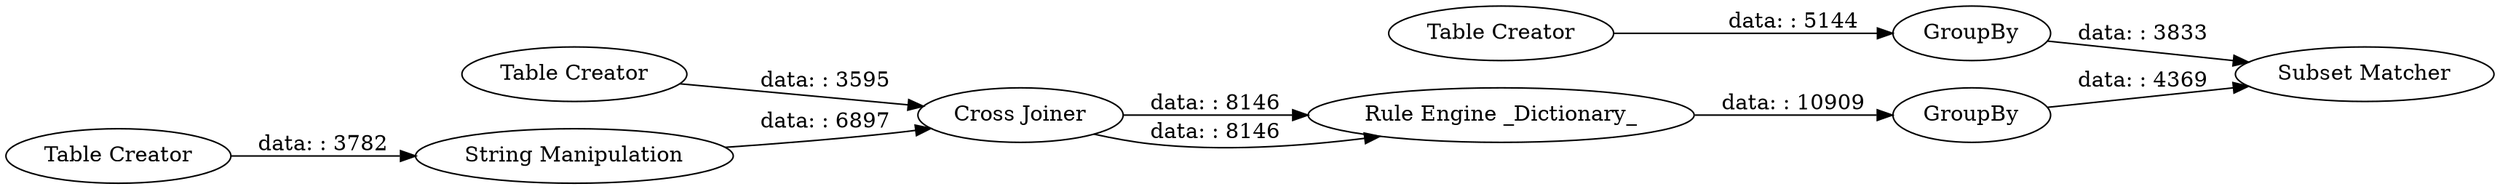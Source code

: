 digraph {
	"3916682969791700614_1976" [label="Rule Engine _Dictionary_"]
	"3916682969791700614_1977" [label="Table Creator"]
	"3916682969791700614_1988" [label="Subset Matcher"]
	"3916682969791700614_1985" [label=GroupBy]
	"3916682969791700614_1981" [label="String Manipulation"]
	"3916682969791700614_1984" [label="Table Creator"]
	"3916682969791700614_1983" [label=GroupBy]
	"3916682969791700614_1978" [label="Table Creator"]
	"3916682969791700614_1982" [label="Cross Joiner"]
	"3916682969791700614_1977" -> "3916682969791700614_1982" [label="data: : 3595"]
	"3916682969791700614_1982" -> "3916682969791700614_1976" [label="data: : 8146"]
	"3916682969791700614_1976" -> "3916682969791700614_1983" [label="data: : 10909"]
	"3916682969791700614_1985" -> "3916682969791700614_1988" [label="data: : 3833"]
	"3916682969791700614_1981" -> "3916682969791700614_1982" [label="data: : 6897"]
	"3916682969791700614_1983" -> "3916682969791700614_1988" [label="data: : 4369"]
	"3916682969791700614_1984" -> "3916682969791700614_1985" [label="data: : 5144"]
	"3916682969791700614_1978" -> "3916682969791700614_1981" [label="data: : 3782"]
	"3916682969791700614_1982" -> "3916682969791700614_1976" [label="data: : 8146"]
	rankdir=LR
}
